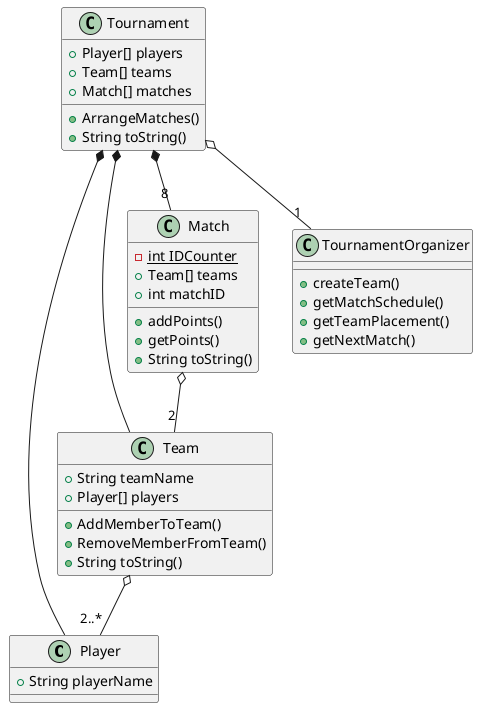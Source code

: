 @startuml
'https://plantuml.com/class-diagram

class Player {
+String playerName
}

class Team {
+String teamName
+Player[] players
+AddMemberToTeam()
+RemoveMemberFromTeam()
+String toString()
}

class Match{
-int {static} IDCounter
+Team[] teams
+int matchID
+addPoints()
+getPoints()
+String toString()
}

class Tournament {
+Player[] players
+Team[] teams
+Match[] matches
+ArrangeMatches()
+String toString()
}

class TournamentOrganizer {
+createTeam()
+getMatchSchedule()
+getTeamPlacement()
+getNextMatch()
}

Tournament o-- "1" TournamentOrganizer
Tournament *-- "8" Match
Tournament *-- Player
Tournament *-- Team
Match o-- "2" Team
Team o-- "2..*" Player

@enduml